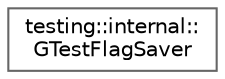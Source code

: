 digraph "Graphical Class Hierarchy"
{
 // LATEX_PDF_SIZE
  bgcolor="transparent";
  edge [fontname=Helvetica,fontsize=10,labelfontname=Helvetica,labelfontsize=10];
  node [fontname=Helvetica,fontsize=10,shape=box,height=0.2,width=0.4];
  rankdir="LR";
  Node0 [id="Node000000",label="testing::internal::\lGTestFlagSaver",height=0.2,width=0.4,color="grey40", fillcolor="white", style="filled",URL="$classtesting_1_1internal_1_1_g_test_flag_saver.html",tooltip=" "];
}

